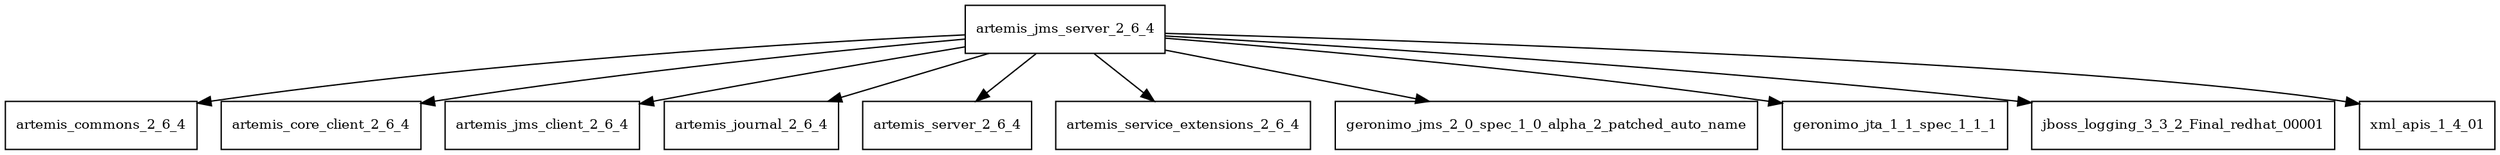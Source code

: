 digraph artemis_jms_server_2_6_4_dependencies {
  node [shape = box, fontsize=10.0];
  artemis_jms_server_2_6_4 -> artemis_commons_2_6_4;
  artemis_jms_server_2_6_4 -> artemis_core_client_2_6_4;
  artemis_jms_server_2_6_4 -> artemis_jms_client_2_6_4;
  artemis_jms_server_2_6_4 -> artemis_journal_2_6_4;
  artemis_jms_server_2_6_4 -> artemis_server_2_6_4;
  artemis_jms_server_2_6_4 -> artemis_service_extensions_2_6_4;
  artemis_jms_server_2_6_4 -> geronimo_jms_2_0_spec_1_0_alpha_2_patched_auto_name;
  artemis_jms_server_2_6_4 -> geronimo_jta_1_1_spec_1_1_1;
  artemis_jms_server_2_6_4 -> jboss_logging_3_3_2_Final_redhat_00001;
  artemis_jms_server_2_6_4 -> xml_apis_1_4_01;
}

